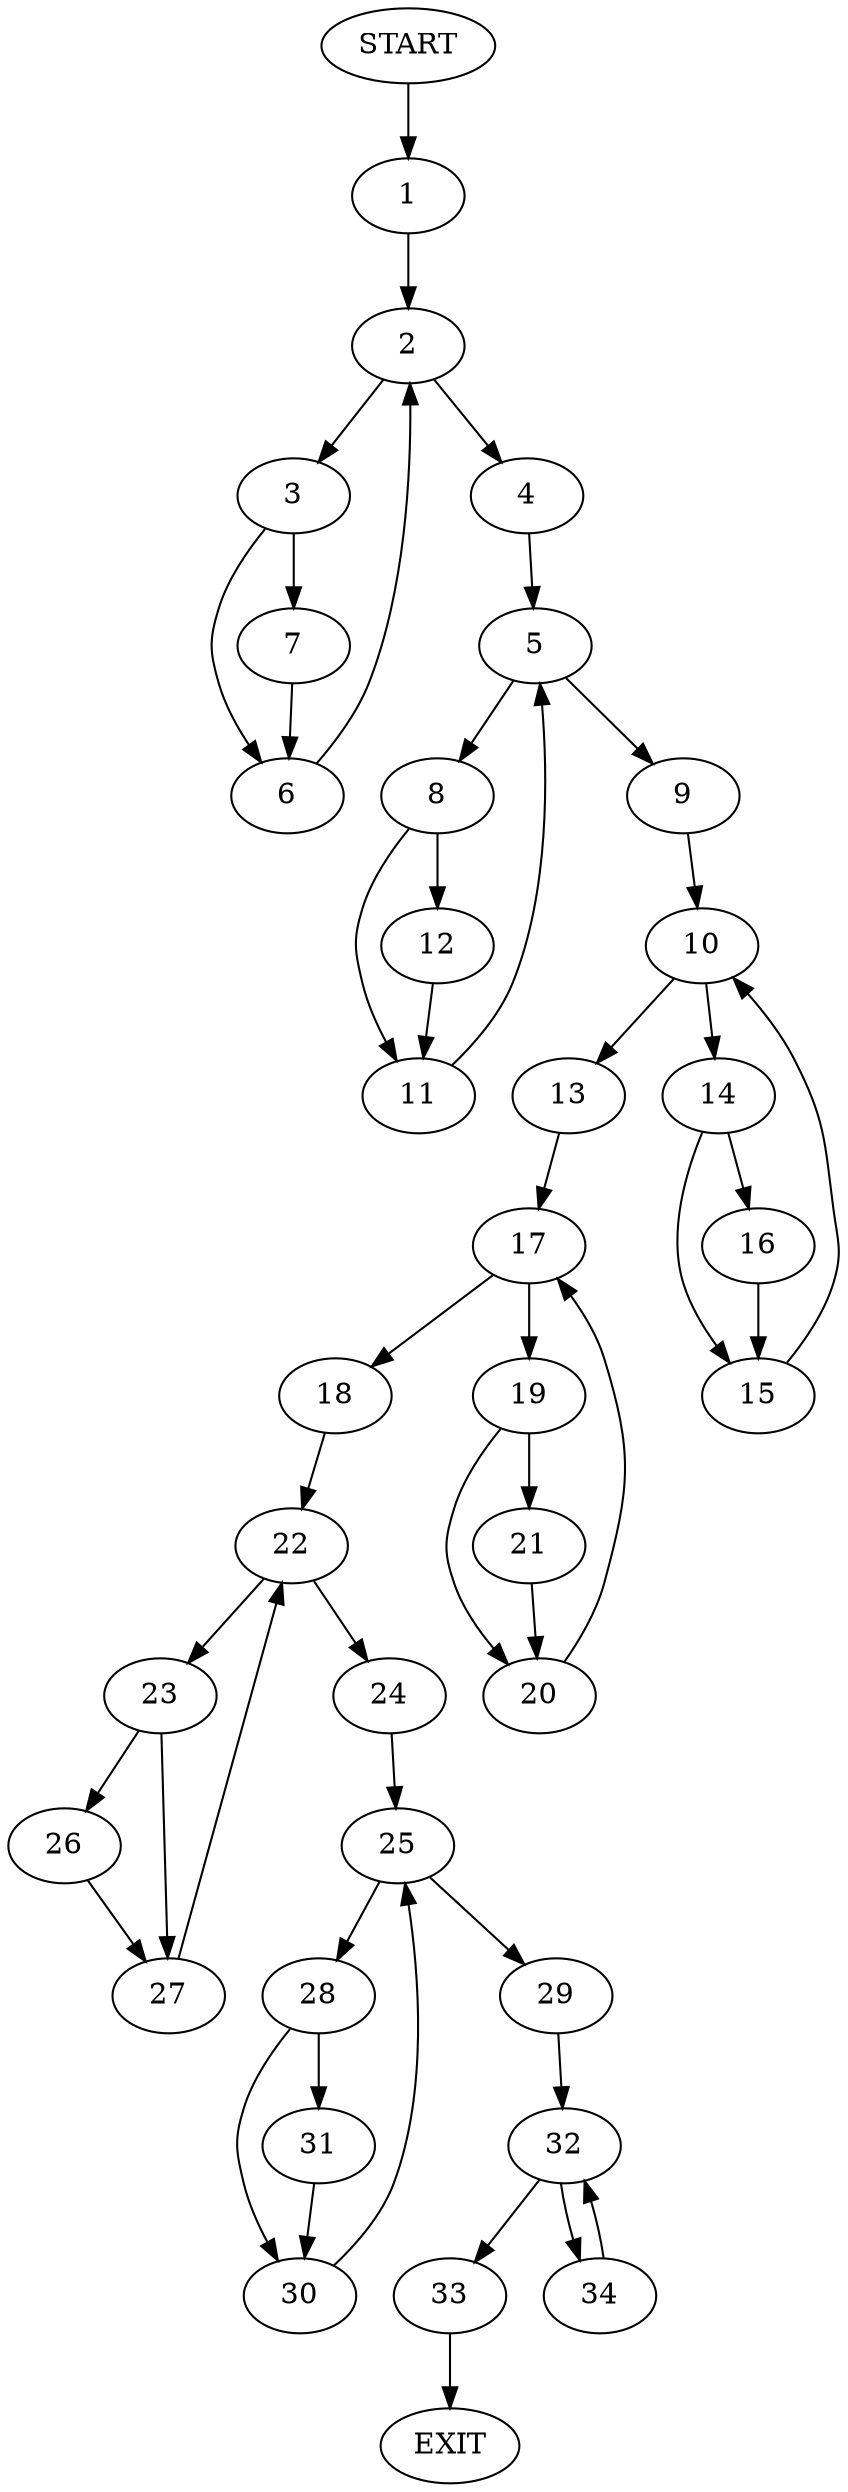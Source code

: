 digraph {
0 [label="START"]
35 [label="EXIT"]
0 -> 1
1 -> 2
2 -> 3
2 -> 4
4 -> 5
3 -> 6
3 -> 7
7 -> 6
6 -> 2
5 -> 8
5 -> 9
9 -> 10
8 -> 11
8 -> 12
11 -> 5
12 -> 11
10 -> 13
10 -> 14
14 -> 15
14 -> 16
13 -> 17
16 -> 15
15 -> 10
17 -> 18
17 -> 19
19 -> 20
19 -> 21
18 -> 22
20 -> 17
21 -> 20
22 -> 23
22 -> 24
24 -> 25
23 -> 26
23 -> 27
26 -> 27
27 -> 22
25 -> 28
25 -> 29
28 -> 30
28 -> 31
29 -> 32
31 -> 30
30 -> 25
32 -> 33
32 -> 34
34 -> 32
33 -> 35
}
